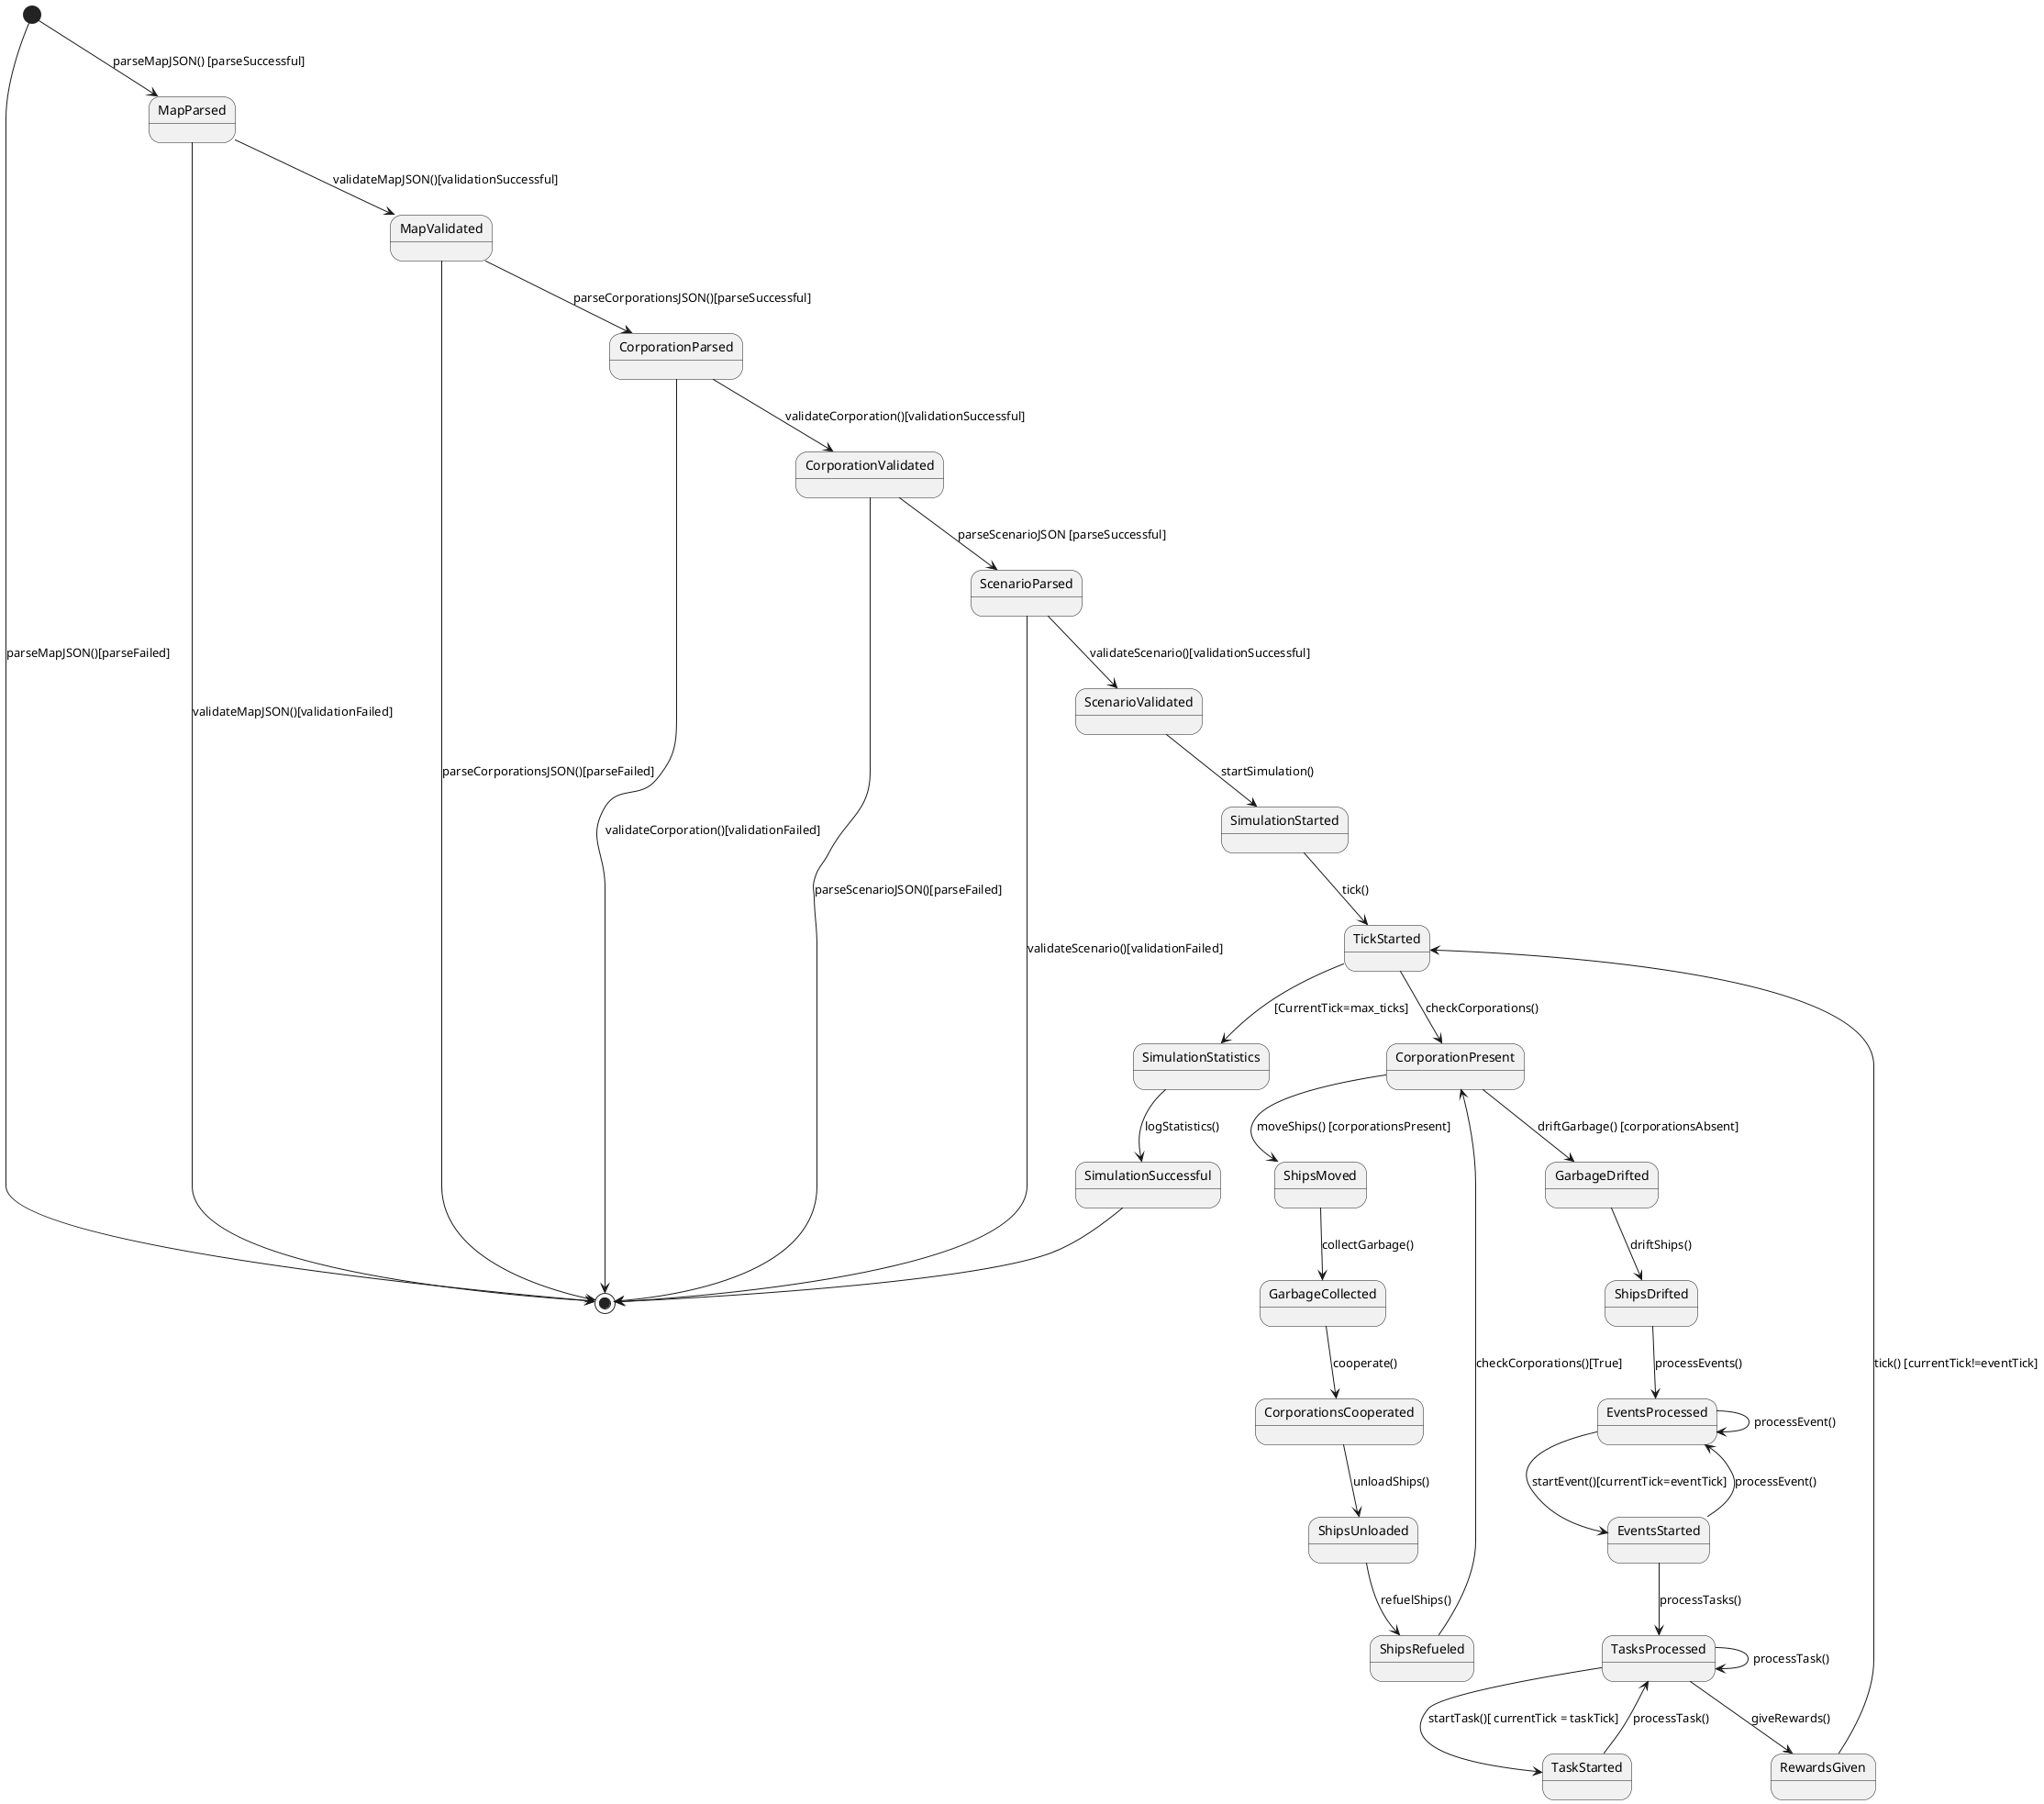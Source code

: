 @startuml
[*] --> MapParsed: parseMapJSON() [parseSuccessful]
MapParsed --> MapValidated: validateMapJSON()[validationSuccessful]
MapParsed --> [*] : validateMapJSON()[validationFailed]
[*] --> [*] : parseMapJSON()[parseFailed]

MapValidated --> CorporationParsed : parseCorporationsJSON()[parseSuccessful]
MapValidated --> [*] : parseCorporationsJSON()[parseFailed]
CorporationParsed -->CorporationValidated : validateCorporation()[validationSuccessful]
CorporationParsed -->[*] : validateCorporation()[validationFailed]
CorporationValidated --> ScenarioParsed : parseScenarioJSON [parseSuccessful]
ScenarioParsed --> ScenarioValidated : validateScenario()[validationSuccessful]
ScenarioParsed --> [*] : validateScenario()[validationFailed]
CorporationValidated --> [*] : parseScenarioJSON()[parseFailed]

ScenarioValidated--> SimulationStarted : startSimulation()

SimulationStarted --> TickStarted : tick()

TickStarted --> CorporationPresent : checkCorporations()
CorporationPresent --> ShipsMoved : moveShips() [corporationsPresent]
ShipsMoved --> GarbageCollected : collectGarbage()
GarbageCollected --> CorporationsCooperated : cooperate()
CorporationsCooperated --> ShipsUnloaded : unloadShips()
ShipsUnloaded --> ShipsRefueled : refuelShips()
ShipsRefueled --> CorporationPresent : checkCorporations()[True]
CorporationPresent --> GarbageDrifted : driftGarbage() [corporationsAbsent]
GarbageDrifted --> ShipsDrifted : driftShips()
ShipsDrifted --> EventsProcessed : processEvents()



EventsProcessed --> EventsStarted: startEvent()[currentTick=eventTick]
EventsStarted --> EventsProcessed : processEvent()
EventsProcessed --> EventsProcessed : processEvent()
EventsStarted --> TasksProcessed : processTasks()
TasksProcessed --> TasksProcessed : processTask()
TasksProcessed --> TaskStarted : startTask()[ currentTick = taskTick]
TaskStarted --> TasksProcessed : processTask()
TasksProcessed --> RewardsGiven: giveRewards()
RewardsGiven --> TickStarted : tick() [currentTick!=eventTick]


TickStarted --> SimulationStatistics : [CurrentTick=max_ticks]
SimulationStatistics --> SimulationSuccessful : logStatistics()

SimulationSuccessful --> [*]
@enduml

